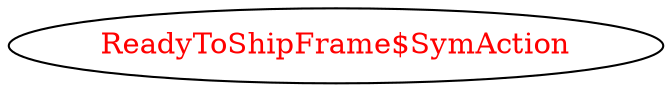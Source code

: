 digraph dependencyGraph {
 concentrate=true;
 ranksep="2.0";
 rankdir="LR"; 
 splines="ortho";
"ReadyToShipFrame$SymAction" [fontcolor="red"];
}